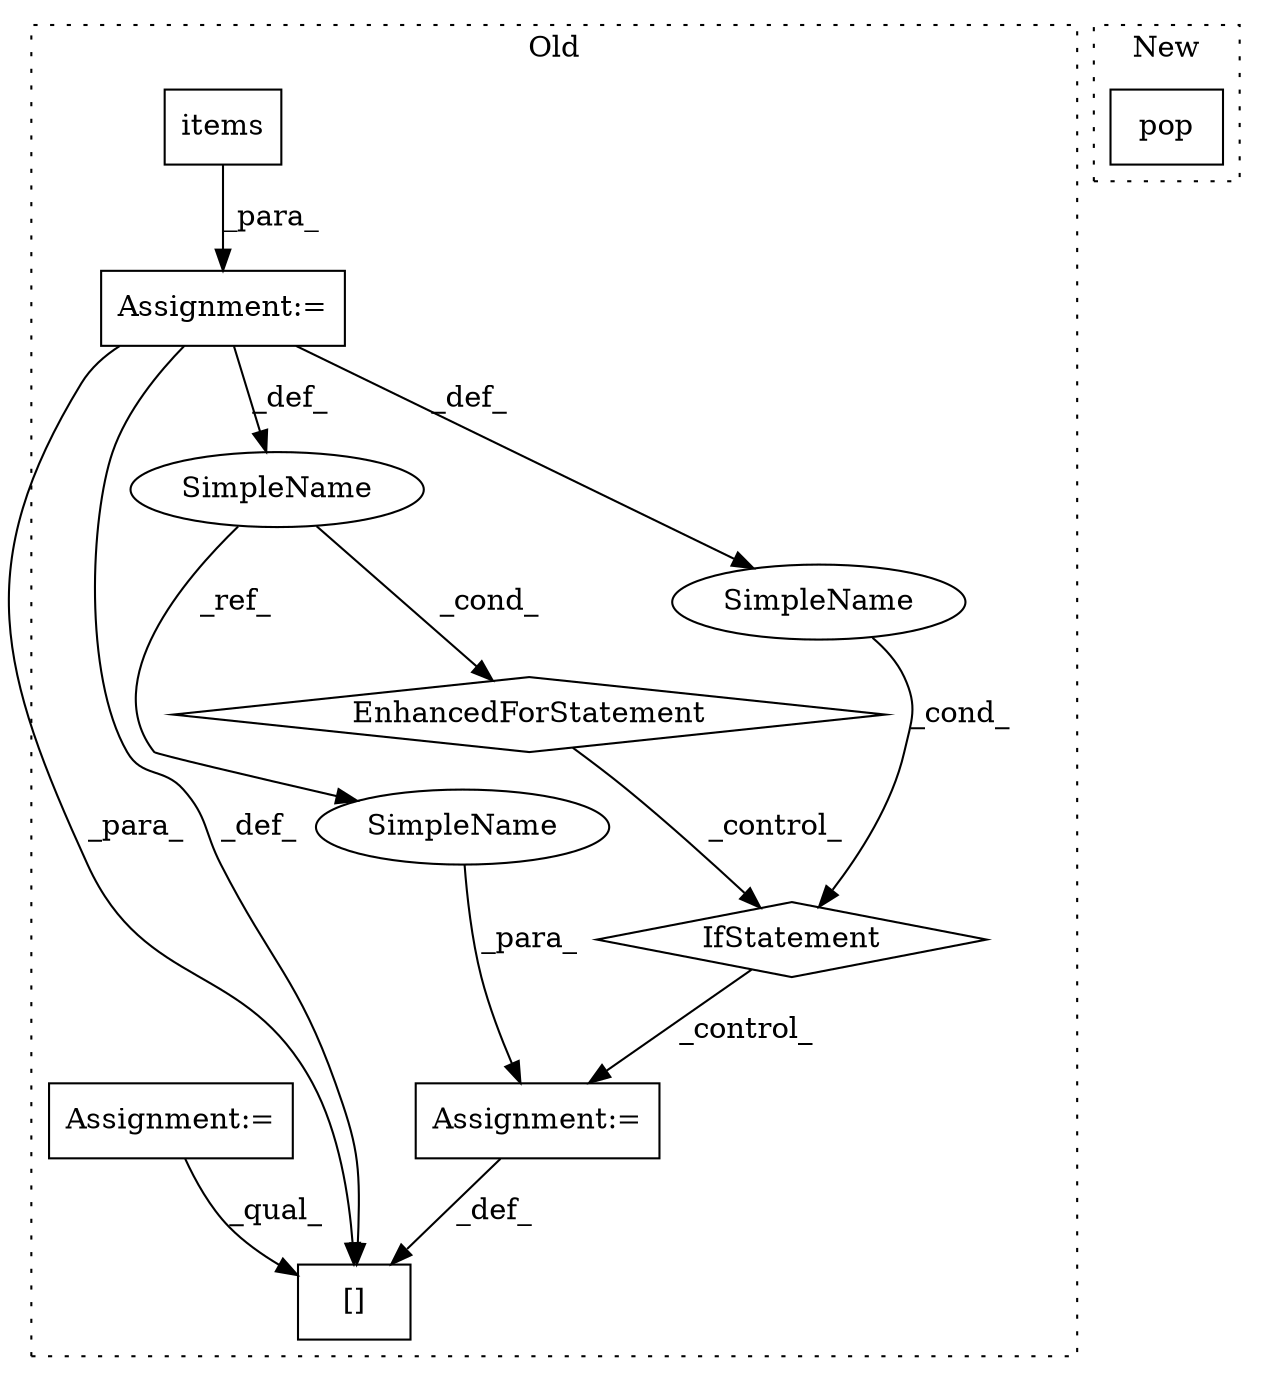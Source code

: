 digraph G {
subgraph cluster0 {
1 [label="items" a="32" s="18046" l="7" shape="box"];
3 [label="Assignment:=" a="7" s="17962,18053" l="69,2" shape="box"];
4 [label="EnhancedForStatement" a="70" s="17962,18053" l="69,2" shape="diamond"];
5 [label="Assignment:=" a="7" s="18433" l="1" shape="box"];
6 [label="[]" a="2" s="18403,18432" l="12,1" shape="box"];
7 [label="Assignment:=" a="7" s="17945" l="1" shape="box"];
8 [label="IfStatement" a="25" s="18374,18389" l="4,2" shape="diamond"];
9 [label="SimpleName" a="42" s="18035" l="1" shape="ellipse"];
10 [label="SimpleName" a="42" s="" l="" shape="ellipse"];
11 [label="SimpleName" a="42" s="18434" l="1" shape="ellipse"];
label = "Old";
style="dotted";
}
subgraph cluster1 {
2 [label="pop" a="32" s="17549,17564" l="4,1" shape="box"];
label = "New";
style="dotted";
}
1 -> 3 [label="_para_"];
3 -> 6 [label="_para_"];
3 -> 10 [label="_def_"];
3 -> 9 [label="_def_"];
3 -> 6 [label="_def_"];
4 -> 8 [label="_control_"];
5 -> 6 [label="_def_"];
7 -> 6 [label="_qual_"];
8 -> 5 [label="_control_"];
9 -> 11 [label="_ref_"];
9 -> 4 [label="_cond_"];
10 -> 8 [label="_cond_"];
11 -> 5 [label="_para_"];
}